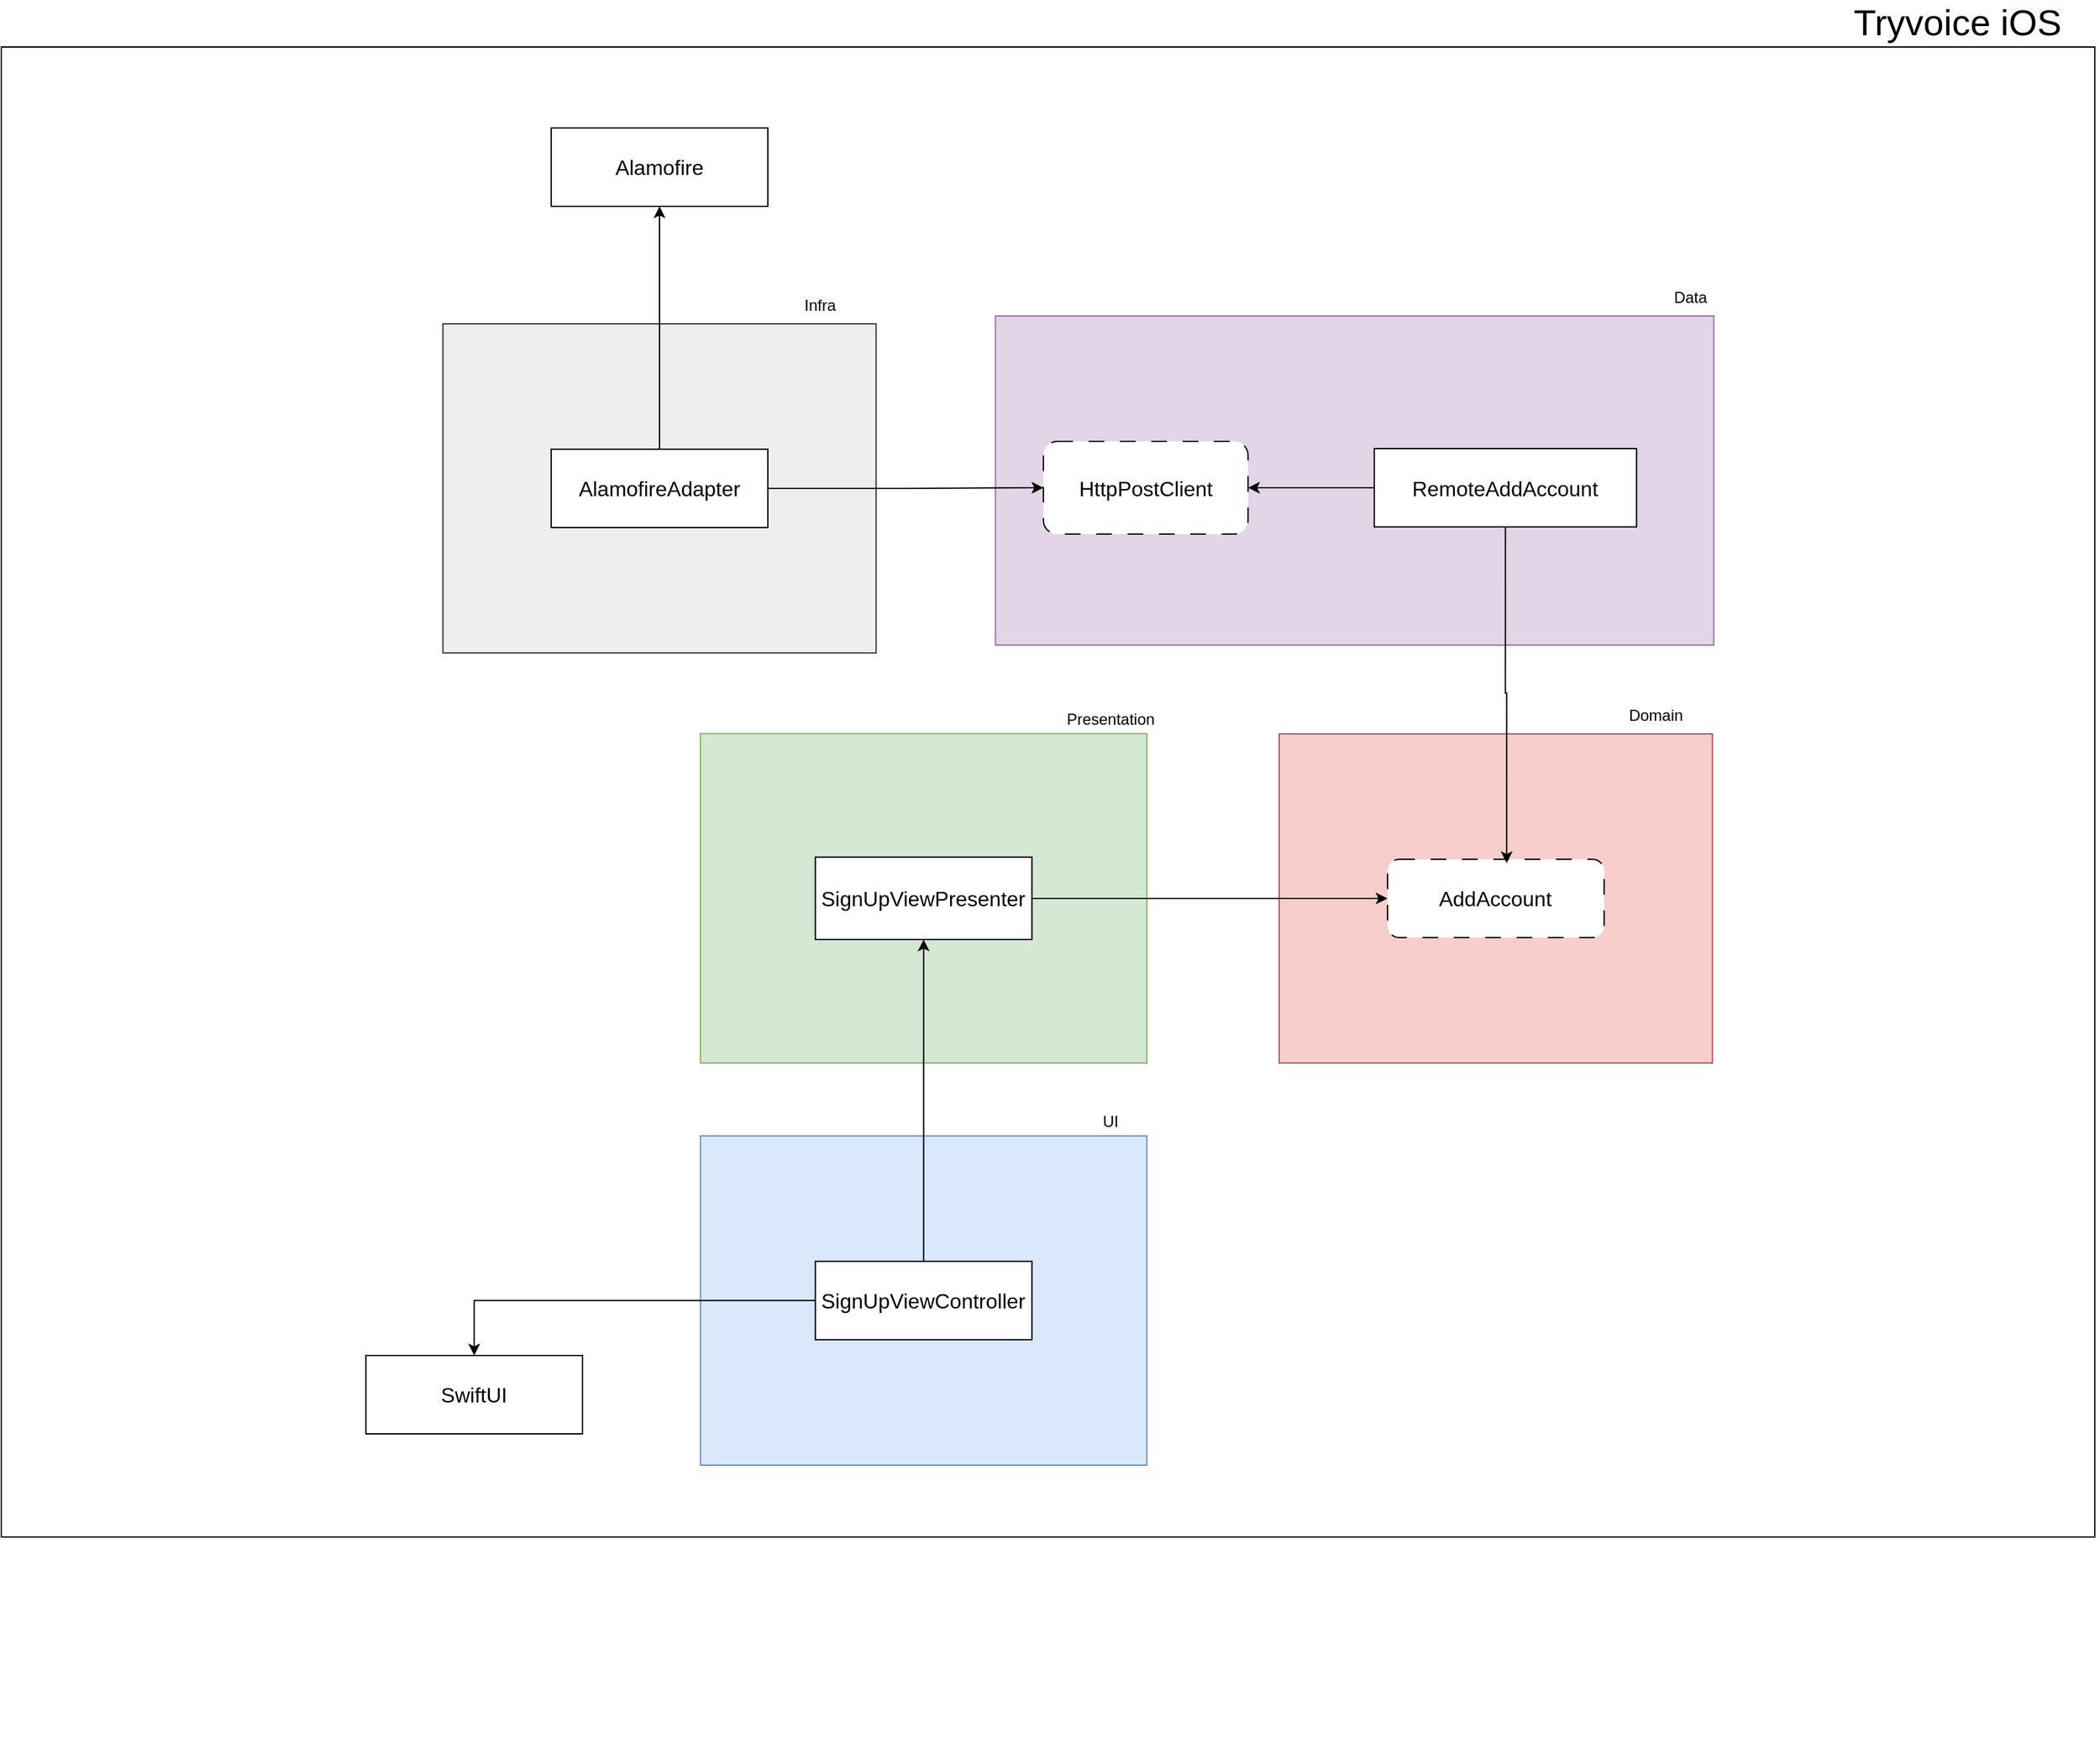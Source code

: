 <mxfile version="22.1.7" type="github">
  <diagram name="Page-1" id="y5jrTvpjSY2fXCzOlIcy">
    <mxGraphModel dx="2847" dy="1986" grid="0" gridSize="10" guides="1" tooltips="1" connect="1" arrows="1" fold="1" page="0" pageScale="1" pageWidth="827" pageHeight="1169" math="0" shadow="0">
      <root>
        <mxCell id="0" />
        <mxCell id="1" parent="0" />
        <mxCell id="FHHPi_Qp2X5qMoQg7jSK-41" value="" style="rounded=0;whiteSpace=wrap;html=1;" vertex="1" parent="1">
          <mxGeometry x="-550" y="-591" width="1603" height="1141" as="geometry" />
        </mxCell>
        <mxCell id="FHHPi_Qp2X5qMoQg7jSK-42" value="" style="group" vertex="1" connectable="0" parent="1">
          <mxGeometry x="-550" y="-598" width="1606" height="1317" as="geometry" />
        </mxCell>
        <mxCell id="FHHPi_Qp2X5qMoQg7jSK-16" value="" style="group" vertex="1" connectable="0" parent="FHHPi_Qp2X5qMoQg7jSK-42">
          <mxGeometry x="535.333" y="806" width="341.839" height="287" as="geometry" />
        </mxCell>
        <mxCell id="FHHPi_Qp2X5qMoQg7jSK-17" value="" style="rounded=0;whiteSpace=wrap;html=1;fillColor=#dae8fc;strokeColor=#6c8ebf;" vertex="1" parent="FHHPi_Qp2X5qMoQg7jSK-16">
          <mxGeometry y="34.824" width="341.839" height="252.176" as="geometry" />
        </mxCell>
        <mxCell id="FHHPi_Qp2X5qMoQg7jSK-18" value="UI" style="text;html=1;strokeColor=none;fillColor=none;align=center;verticalAlign=middle;whiteSpace=wrap;rounded=0;" vertex="1" parent="FHHPi_Qp2X5qMoQg7jSK-16">
          <mxGeometry x="286.555" width="55.284" height="47.569" as="geometry" />
        </mxCell>
        <mxCell id="FHHPi_Qp2X5qMoQg7jSK-1" value="SignUpViewController" style="rounded=0;whiteSpace=wrap;html=1;fontSize=16;spacing=2;" vertex="1" parent="FHHPi_Qp2X5qMoQg7jSK-16">
          <mxGeometry x="87.994" y="130.91" width="165.852" height="60" as="geometry" />
        </mxCell>
        <mxCell id="FHHPi_Qp2X5qMoQg7jSK-13" value="" style="group" vertex="1" connectable="0" parent="FHHPi_Qp2X5qMoQg7jSK-42">
          <mxGeometry x="535.333" y="498" width="341.839" height="287" as="geometry" />
        </mxCell>
        <mxCell id="FHHPi_Qp2X5qMoQg7jSK-11" value="" style="rounded=0;whiteSpace=wrap;html=1;fillColor=#d5e8d4;strokeColor=#82b366;" vertex="1" parent="FHHPi_Qp2X5qMoQg7jSK-13">
          <mxGeometry y="34.824" width="341.839" height="252.176" as="geometry" />
        </mxCell>
        <mxCell id="FHHPi_Qp2X5qMoQg7jSK-12" value="Presentation" style="text;html=1;strokeColor=none;fillColor=none;align=center;verticalAlign=middle;whiteSpace=wrap;rounded=0;" vertex="1" parent="FHHPi_Qp2X5qMoQg7jSK-13">
          <mxGeometry x="286.555" width="55.284" height="47.569" as="geometry" />
        </mxCell>
        <mxCell id="FHHPi_Qp2X5qMoQg7jSK-5" value="SignUpViewPresenter" style="rounded=0;whiteSpace=wrap;html=1;fontSize=16;spacing=2;" vertex="1" parent="FHHPi_Qp2X5qMoQg7jSK-13">
          <mxGeometry x="87.994" y="129.371" width="165.852" height="63.077" as="geometry" />
        </mxCell>
        <mxCell id="FHHPi_Qp2X5qMoQg7jSK-10" value="" style="group" vertex="1" connectable="0" parent="FHHPi_Qp2X5qMoQg7jSK-42">
          <mxGeometry x="978.527" y="505" width="331.704" height="280" as="geometry" />
        </mxCell>
        <mxCell id="FHHPi_Qp2X5qMoQg7jSK-7" value="" style="rounded=0;whiteSpace=wrap;html=1;fillColor=#f8cecc;strokeColor=#b85450;" vertex="1" parent="FHHPi_Qp2X5qMoQg7jSK-10">
          <mxGeometry y="28.0" width="331.704" height="252.0" as="geometry" />
        </mxCell>
        <mxCell id="FHHPi_Qp2X5qMoQg7jSK-8" value="Domain" style="text;html=1;strokeColor=none;fillColor=none;align=center;verticalAlign=middle;whiteSpace=wrap;rounded=0;" vertex="1" parent="FHHPi_Qp2X5qMoQg7jSK-10">
          <mxGeometry x="256.803" width="64.201" height="28.0" as="geometry" />
        </mxCell>
        <mxCell id="FHHPi_Qp2X5qMoQg7jSK-6" value="AddAccount" style="rounded=1;whiteSpace=wrap;html=1;fontSize=16;spacing=2;dashed=1;dashPattern=12 12;" vertex="1" parent="FHHPi_Qp2X5qMoQg7jSK-10">
          <mxGeometry x="82.926" y="124" width="165.852" height="60" as="geometry" />
        </mxCell>
        <mxCell id="FHHPi_Qp2X5qMoQg7jSK-3" style="edgeStyle=orthogonalEdgeStyle;rounded=0;orthogonalLoop=1;jettySize=auto;html=1;entryX=0.5;entryY=0;entryDx=0;entryDy=0;" edge="1" parent="FHHPi_Qp2X5qMoQg7jSK-42" source="FHHPi_Qp2X5qMoQg7jSK-1" target="FHHPi_Qp2X5qMoQg7jSK-4">
          <mxGeometry relative="1" as="geometry">
            <mxPoint x="699.343" y="911" as="targetPoint" />
          </mxGeometry>
        </mxCell>
        <mxCell id="FHHPi_Qp2X5qMoQg7jSK-4" value="SwiftUI" style="rounded=0;whiteSpace=wrap;html=1;fontSize=16;spacing=2;" vertex="1" parent="FHHPi_Qp2X5qMoQg7jSK-42">
          <mxGeometry x="279.184" y="1009" width="165.852" height="60" as="geometry" />
        </mxCell>
        <mxCell id="FHHPi_Qp2X5qMoQg7jSK-15" style="edgeStyle=orthogonalEdgeStyle;rounded=0;orthogonalLoop=1;jettySize=auto;html=1;entryX=0;entryY=0.5;entryDx=0;entryDy=0;" edge="1" parent="FHHPi_Qp2X5qMoQg7jSK-42" source="FHHPi_Qp2X5qMoQg7jSK-5" target="FHHPi_Qp2X5qMoQg7jSK-6">
          <mxGeometry relative="1" as="geometry" />
        </mxCell>
        <mxCell id="FHHPi_Qp2X5qMoQg7jSK-20" style="edgeStyle=orthogonalEdgeStyle;rounded=0;orthogonalLoop=1;jettySize=auto;html=1;" edge="1" parent="FHHPi_Qp2X5qMoQg7jSK-42" source="FHHPi_Qp2X5qMoQg7jSK-1" target="FHHPi_Qp2X5qMoQg7jSK-5">
          <mxGeometry relative="1" as="geometry" />
        </mxCell>
        <mxCell id="FHHPi_Qp2X5qMoQg7jSK-22" value="" style="group;dashed=1;dashPattern=12 12;" vertex="1" connectable="0" parent="FHHPi_Qp2X5qMoQg7jSK-42">
          <mxGeometry x="762.919" y="185" width="550.076" height="280" as="geometry" />
        </mxCell>
        <mxCell id="FHHPi_Qp2X5qMoQg7jSK-23" value="" style="rounded=0;whiteSpace=wrap;html=1;fillColor=#e1d5e7;strokeColor=#9673a6;" vertex="1" parent="FHHPi_Qp2X5qMoQg7jSK-22">
          <mxGeometry x="-1.714" y="28.0" width="550.076" height="252.0" as="geometry" />
        </mxCell>
        <mxCell id="FHHPi_Qp2X5qMoQg7jSK-24" value="Data" style="text;html=1;strokeColor=none;fillColor=none;align=center;verticalAlign=middle;whiteSpace=wrap;rounded=0;" vertex="1" parent="FHHPi_Qp2X5qMoQg7jSK-22">
          <mxGeometry x="513.459" width="34.902" height="28" as="geometry" />
        </mxCell>
        <mxCell id="FHHPi_Qp2X5qMoQg7jSK-33" style="edgeStyle=orthogonalEdgeStyle;rounded=0;orthogonalLoop=1;jettySize=auto;html=1;exitX=0;exitY=0.5;exitDx=0;exitDy=0;" edge="1" parent="FHHPi_Qp2X5qMoQg7jSK-22" source="FHHPi_Qp2X5qMoQg7jSK-25" target="FHHPi_Qp2X5qMoQg7jSK-32">
          <mxGeometry relative="1" as="geometry" />
        </mxCell>
        <mxCell id="FHHPi_Qp2X5qMoQg7jSK-25" value="RemoteAddAccount" style="rounded=0;whiteSpace=wrap;html=1;fontSize=16;spacing=2;" vertex="1" parent="FHHPi_Qp2X5qMoQg7jSK-22">
          <mxGeometry x="288.398" y="129.5" width="200.81" height="60" as="geometry" />
        </mxCell>
        <mxCell id="FHHPi_Qp2X5qMoQg7jSK-32" value="HttpPostClient" style="rounded=1;whiteSpace=wrap;html=1;fontSize=16;spacing=2;dashed=1;dashPattern=12 12;" vertex="1" parent="FHHPi_Qp2X5qMoQg7jSK-22">
          <mxGeometry x="35.013" y="124" width="156.73" height="71" as="geometry" />
        </mxCell>
        <mxCell id="FHHPi_Qp2X5qMoQg7jSK-27" style="edgeStyle=orthogonalEdgeStyle;rounded=0;orthogonalLoop=1;jettySize=auto;html=1;exitX=0.5;exitY=1;exitDx=0;exitDy=0;entryX=0.55;entryY=0.05;entryDx=0;entryDy=0;entryPerimeter=0;" edge="1" parent="FHHPi_Qp2X5qMoQg7jSK-42" source="FHHPi_Qp2X5qMoQg7jSK-25" target="FHHPi_Qp2X5qMoQg7jSK-6">
          <mxGeometry relative="1" as="geometry" />
        </mxCell>
        <mxCell id="FHHPi_Qp2X5qMoQg7jSK-34" value="" style="group" vertex="1" connectable="0" parent="FHHPi_Qp2X5qMoQg7jSK-42">
          <mxGeometry x="338.154" y="191" width="331.704" height="280" as="geometry" />
        </mxCell>
        <mxCell id="FHHPi_Qp2X5qMoQg7jSK-35" value="" style="rounded=0;whiteSpace=wrap;html=1;fillColor=#eeeeee;strokeColor=#36393d;" vertex="1" parent="FHHPi_Qp2X5qMoQg7jSK-34">
          <mxGeometry y="28.0" width="331.704" height="252.0" as="geometry" />
        </mxCell>
        <mxCell id="FHHPi_Qp2X5qMoQg7jSK-36" value="Infra" style="text;html=1;strokeColor=none;fillColor=none;align=center;verticalAlign=middle;whiteSpace=wrap;rounded=0;" vertex="1" parent="FHHPi_Qp2X5qMoQg7jSK-34">
          <mxGeometry x="256.803" width="64.201" height="28.0" as="geometry" />
        </mxCell>
        <mxCell id="FHHPi_Qp2X5qMoQg7jSK-37" value="AlamofireAdapter" style="rounded=0;whiteSpace=wrap;html=1;fontSize=16;spacing=2;" vertex="1" parent="FHHPi_Qp2X5qMoQg7jSK-34">
          <mxGeometry x="82.926" y="124" width="165.852" height="60" as="geometry" />
        </mxCell>
        <mxCell id="FHHPi_Qp2X5qMoQg7jSK-38" value="Alamofire" style="rounded=0;whiteSpace=wrap;html=1;fontSize=16;spacing=2;" vertex="1" parent="FHHPi_Qp2X5qMoQg7jSK-42">
          <mxGeometry x="421.08" y="69" width="165.852" height="60" as="geometry" />
        </mxCell>
        <mxCell id="FHHPi_Qp2X5qMoQg7jSK-39" style="edgeStyle=orthogonalEdgeStyle;rounded=0;orthogonalLoop=1;jettySize=auto;html=1;exitX=0.5;exitY=0;exitDx=0;exitDy=0;entryX=0.5;entryY=1;entryDx=0;entryDy=0;" edge="1" parent="FHHPi_Qp2X5qMoQg7jSK-42" source="FHHPi_Qp2X5qMoQg7jSK-37" target="FHHPi_Qp2X5qMoQg7jSK-38">
          <mxGeometry relative="1" as="geometry" />
        </mxCell>
        <mxCell id="FHHPi_Qp2X5qMoQg7jSK-40" style="edgeStyle=orthogonalEdgeStyle;rounded=0;orthogonalLoop=1;jettySize=auto;html=1;entryX=0;entryY=0.5;entryDx=0;entryDy=0;" edge="1" parent="FHHPi_Qp2X5qMoQg7jSK-42" source="FHHPi_Qp2X5qMoQg7jSK-37" target="FHHPi_Qp2X5qMoQg7jSK-32">
          <mxGeometry relative="1" as="geometry" />
        </mxCell>
        <mxCell id="FHHPi_Qp2X5qMoQg7jSK-43" value="Tryvoice iOS" style="text;html=1;strokeColor=none;fillColor=none;align=center;verticalAlign=middle;whiteSpace=wrap;rounded=0;fontSize=28;" vertex="1" parent="1">
          <mxGeometry x="843" y="-625" width="210" height="30" as="geometry" />
        </mxCell>
      </root>
    </mxGraphModel>
  </diagram>
</mxfile>

